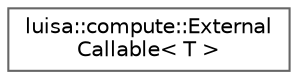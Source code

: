 digraph "类继承关系图"
{
 // LATEX_PDF_SIZE
  bgcolor="transparent";
  edge [fontname=Helvetica,fontsize=10,labelfontname=Helvetica,labelfontsize=10];
  node [fontname=Helvetica,fontsize=10,shape=box,height=0.2,width=0.4];
  rankdir="LR";
  Node0 [id="Node000000",label="luisa::compute::External\lCallable\< T \>",height=0.2,width=0.4,color="grey40", fillcolor="white", style="filled",URL="$classluisa_1_1compute_1_1_external_callable.html",tooltip=" "];
}
